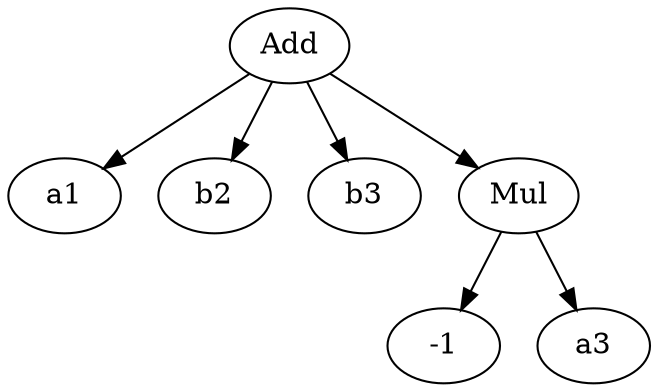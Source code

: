digraph{

# Graph style
"ordering"="out"
"rankdir"="TD"

#########
# Nodes #
#########

"Add(Symbol('a1'), Symbol('b2'), Symbol('b3'), Mul(Integer(-1), Symbol('a3')))_()" ["color"="black", "label"="Add", "shape"="ellipse"];
"Symbol('a1')_(0,)" ["color"="black", "label"="a1", "shape"="ellipse"];
"Symbol('b2')_(1,)" ["color"="black", "label"="b2", "shape"="ellipse"];
"Symbol('b3')_(2,)" ["color"="black", "label"="b3", "shape"="ellipse"];
"Mul(Integer(-1), Symbol('a3'))_(3,)" ["color"="black", "label"="Mul", "shape"="ellipse"];
"Integer(-1)_(3, 0)" ["color"="black", "label"="-1", "shape"="ellipse"];
"Symbol('a3')_(3, 1)" ["color"="black", "label"="a3", "shape"="ellipse"];

#########
# Edges #
#########

"Add(Symbol('a1'), Symbol('b2'), Symbol('b3'), Mul(Integer(-1), Symbol('a3')))_()" -> "Symbol('a1')_(0,)";
"Add(Symbol('a1'), Symbol('b2'), Symbol('b3'), Mul(Integer(-1), Symbol('a3')))_()" -> "Symbol('b2')_(1,)";
"Add(Symbol('a1'), Symbol('b2'), Symbol('b3'), Mul(Integer(-1), Symbol('a3')))_()" -> "Symbol('b3')_(2,)";
"Add(Symbol('a1'), Symbol('b2'), Symbol('b3'), Mul(Integer(-1), Symbol('a3')))_()" -> "Mul(Integer(-1), Symbol('a3'))_(3,)";
"Mul(Integer(-1), Symbol('a3'))_(3,)" -> "Integer(-1)_(3, 0)";
"Mul(Integer(-1), Symbol('a3'))_(3,)" -> "Symbol('a3')_(3, 1)";
}
